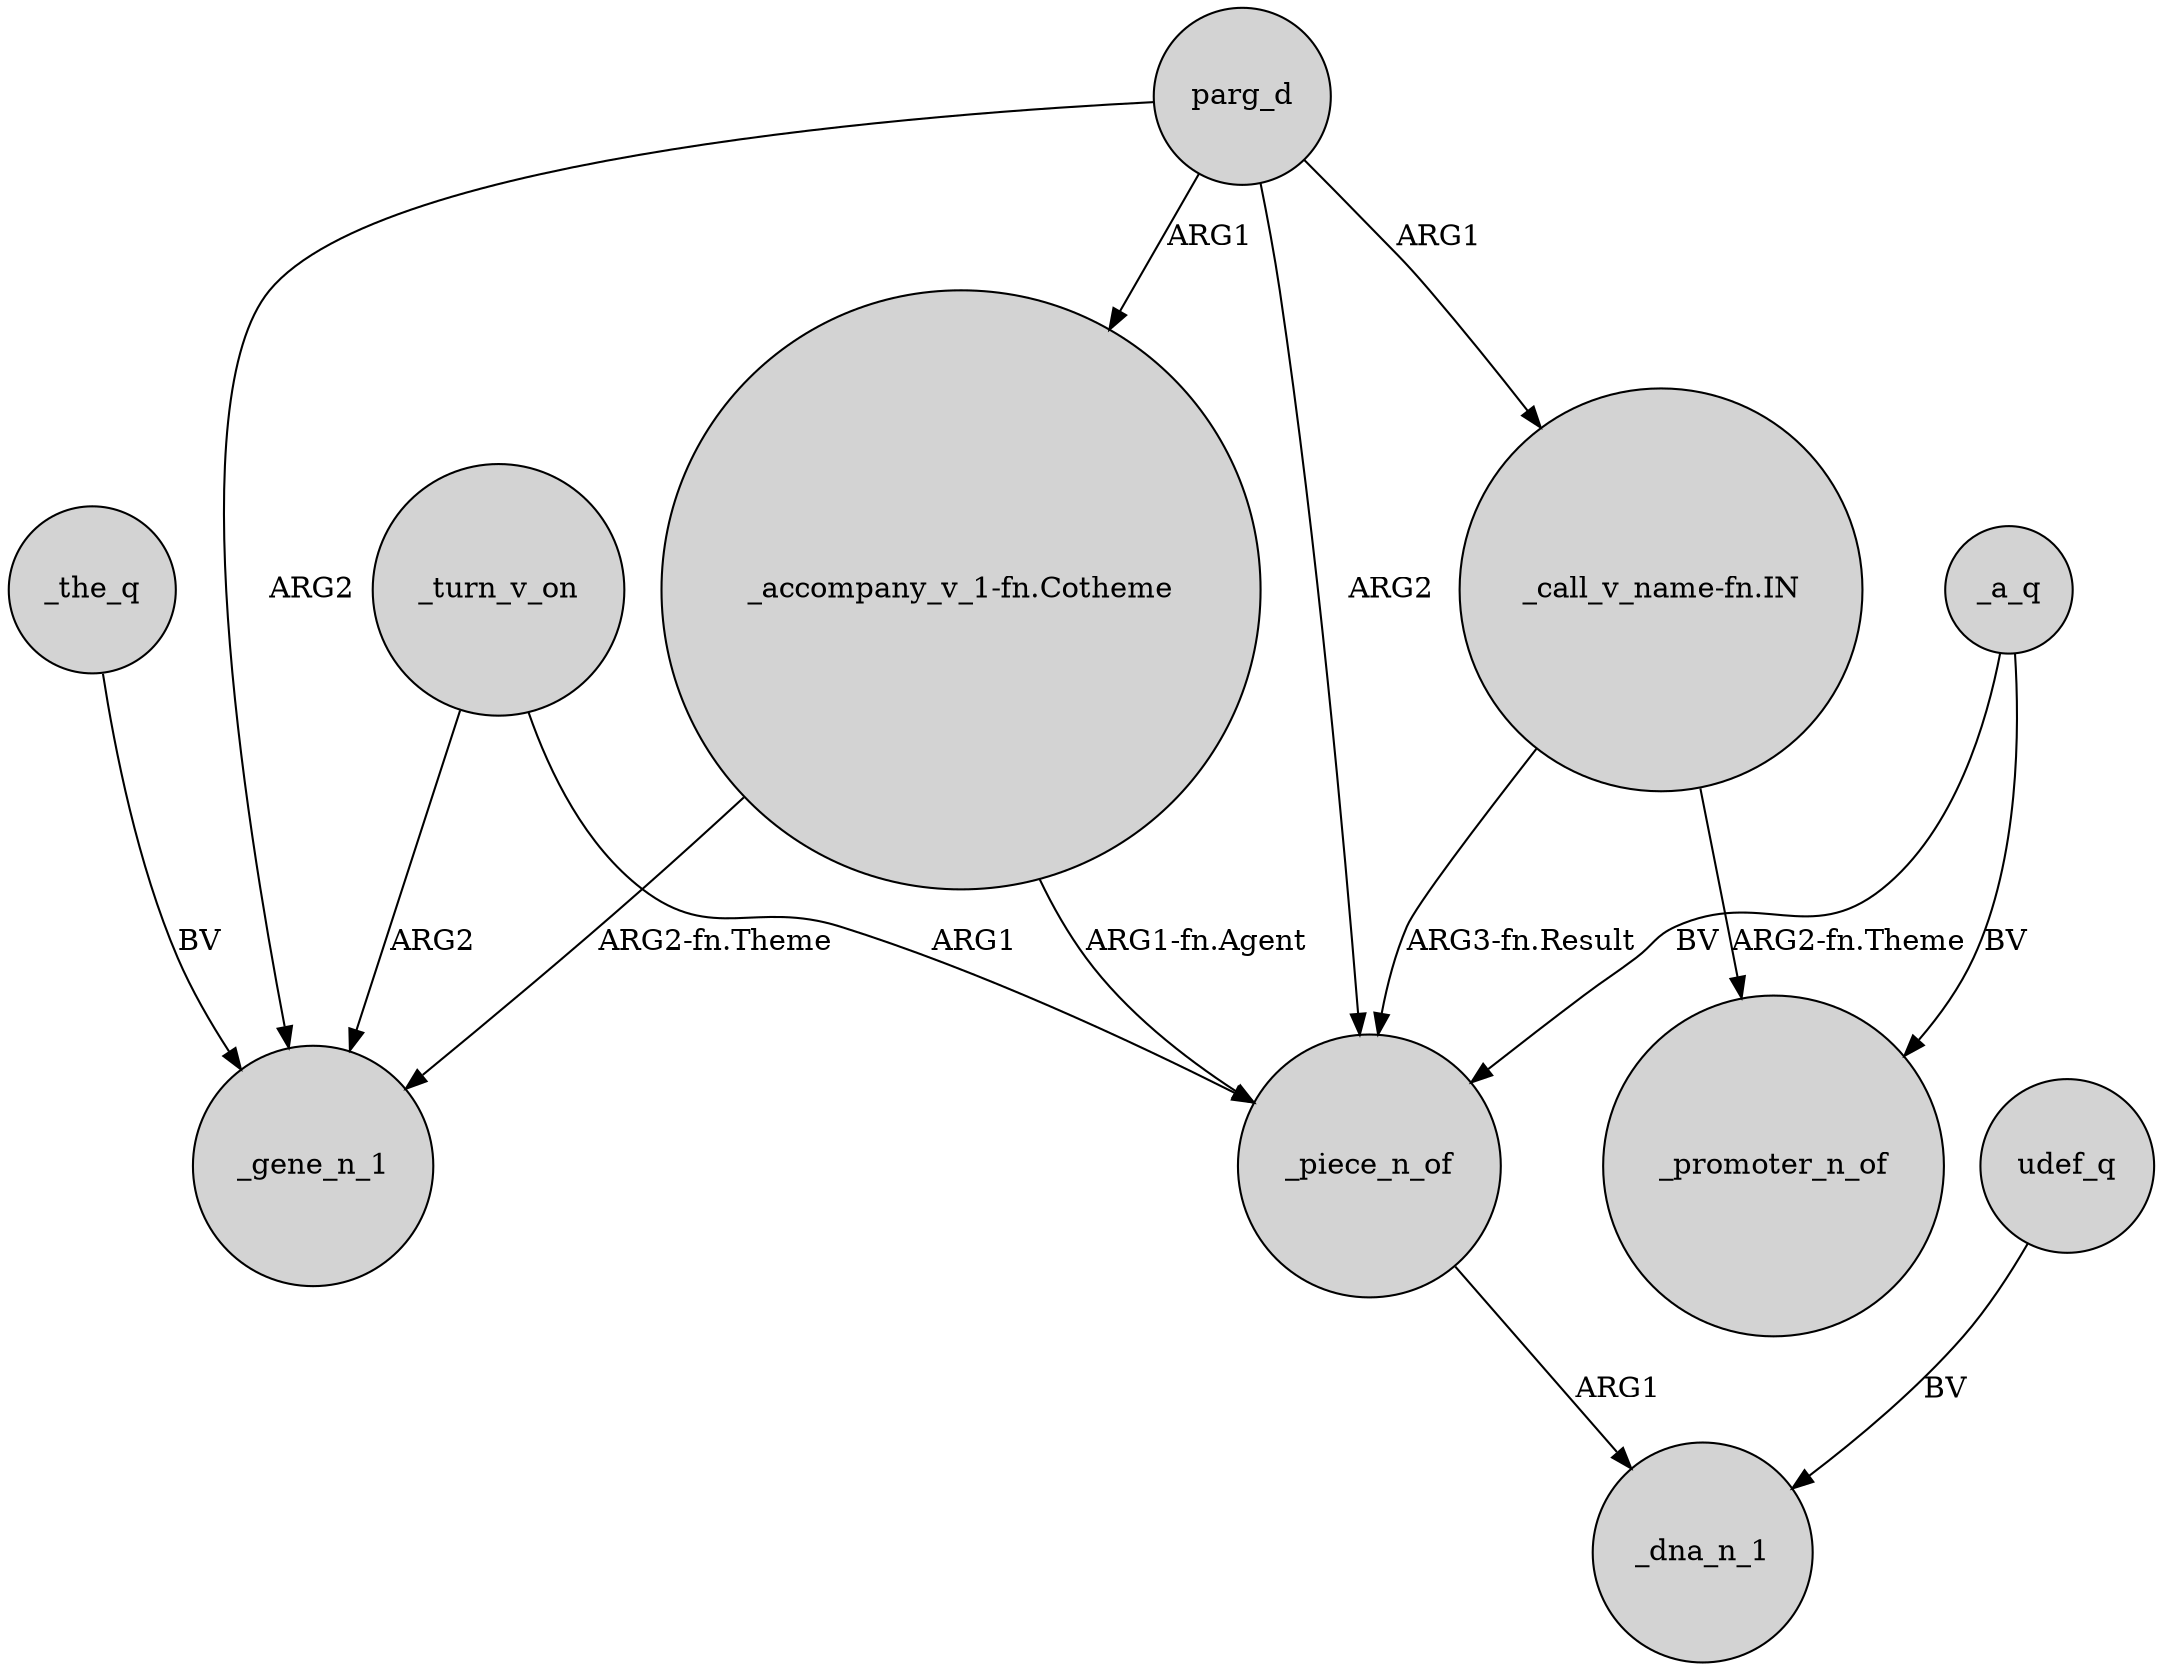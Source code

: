 digraph {
	node [shape=circle style=filled]
	parg_d -> _piece_n_of [label=ARG2]
	"_accompany_v_1-fn.Cotheme" -> _gene_n_1 [label="ARG2-fn.Theme"]
	"_call_v_name-fn.IN" -> _piece_n_of [label="ARG3-fn.Result"]
	udef_q -> _dna_n_1 [label=BV]
	parg_d -> _gene_n_1 [label=ARG2]
	_a_q -> _promoter_n_of [label=BV]
	_a_q -> _piece_n_of [label=BV]
	_the_q -> _gene_n_1 [label=BV]
	parg_d -> "_accompany_v_1-fn.Cotheme" [label=ARG1]
	_turn_v_on -> _gene_n_1 [label=ARG2]
	_turn_v_on -> _piece_n_of [label=ARG1]
	_piece_n_of -> _dna_n_1 [label=ARG1]
	"_call_v_name-fn.IN" -> _promoter_n_of [label="ARG2-fn.Theme"]
	"_accompany_v_1-fn.Cotheme" -> _piece_n_of [label="ARG1-fn.Agent"]
	parg_d -> "_call_v_name-fn.IN" [label=ARG1]
}
